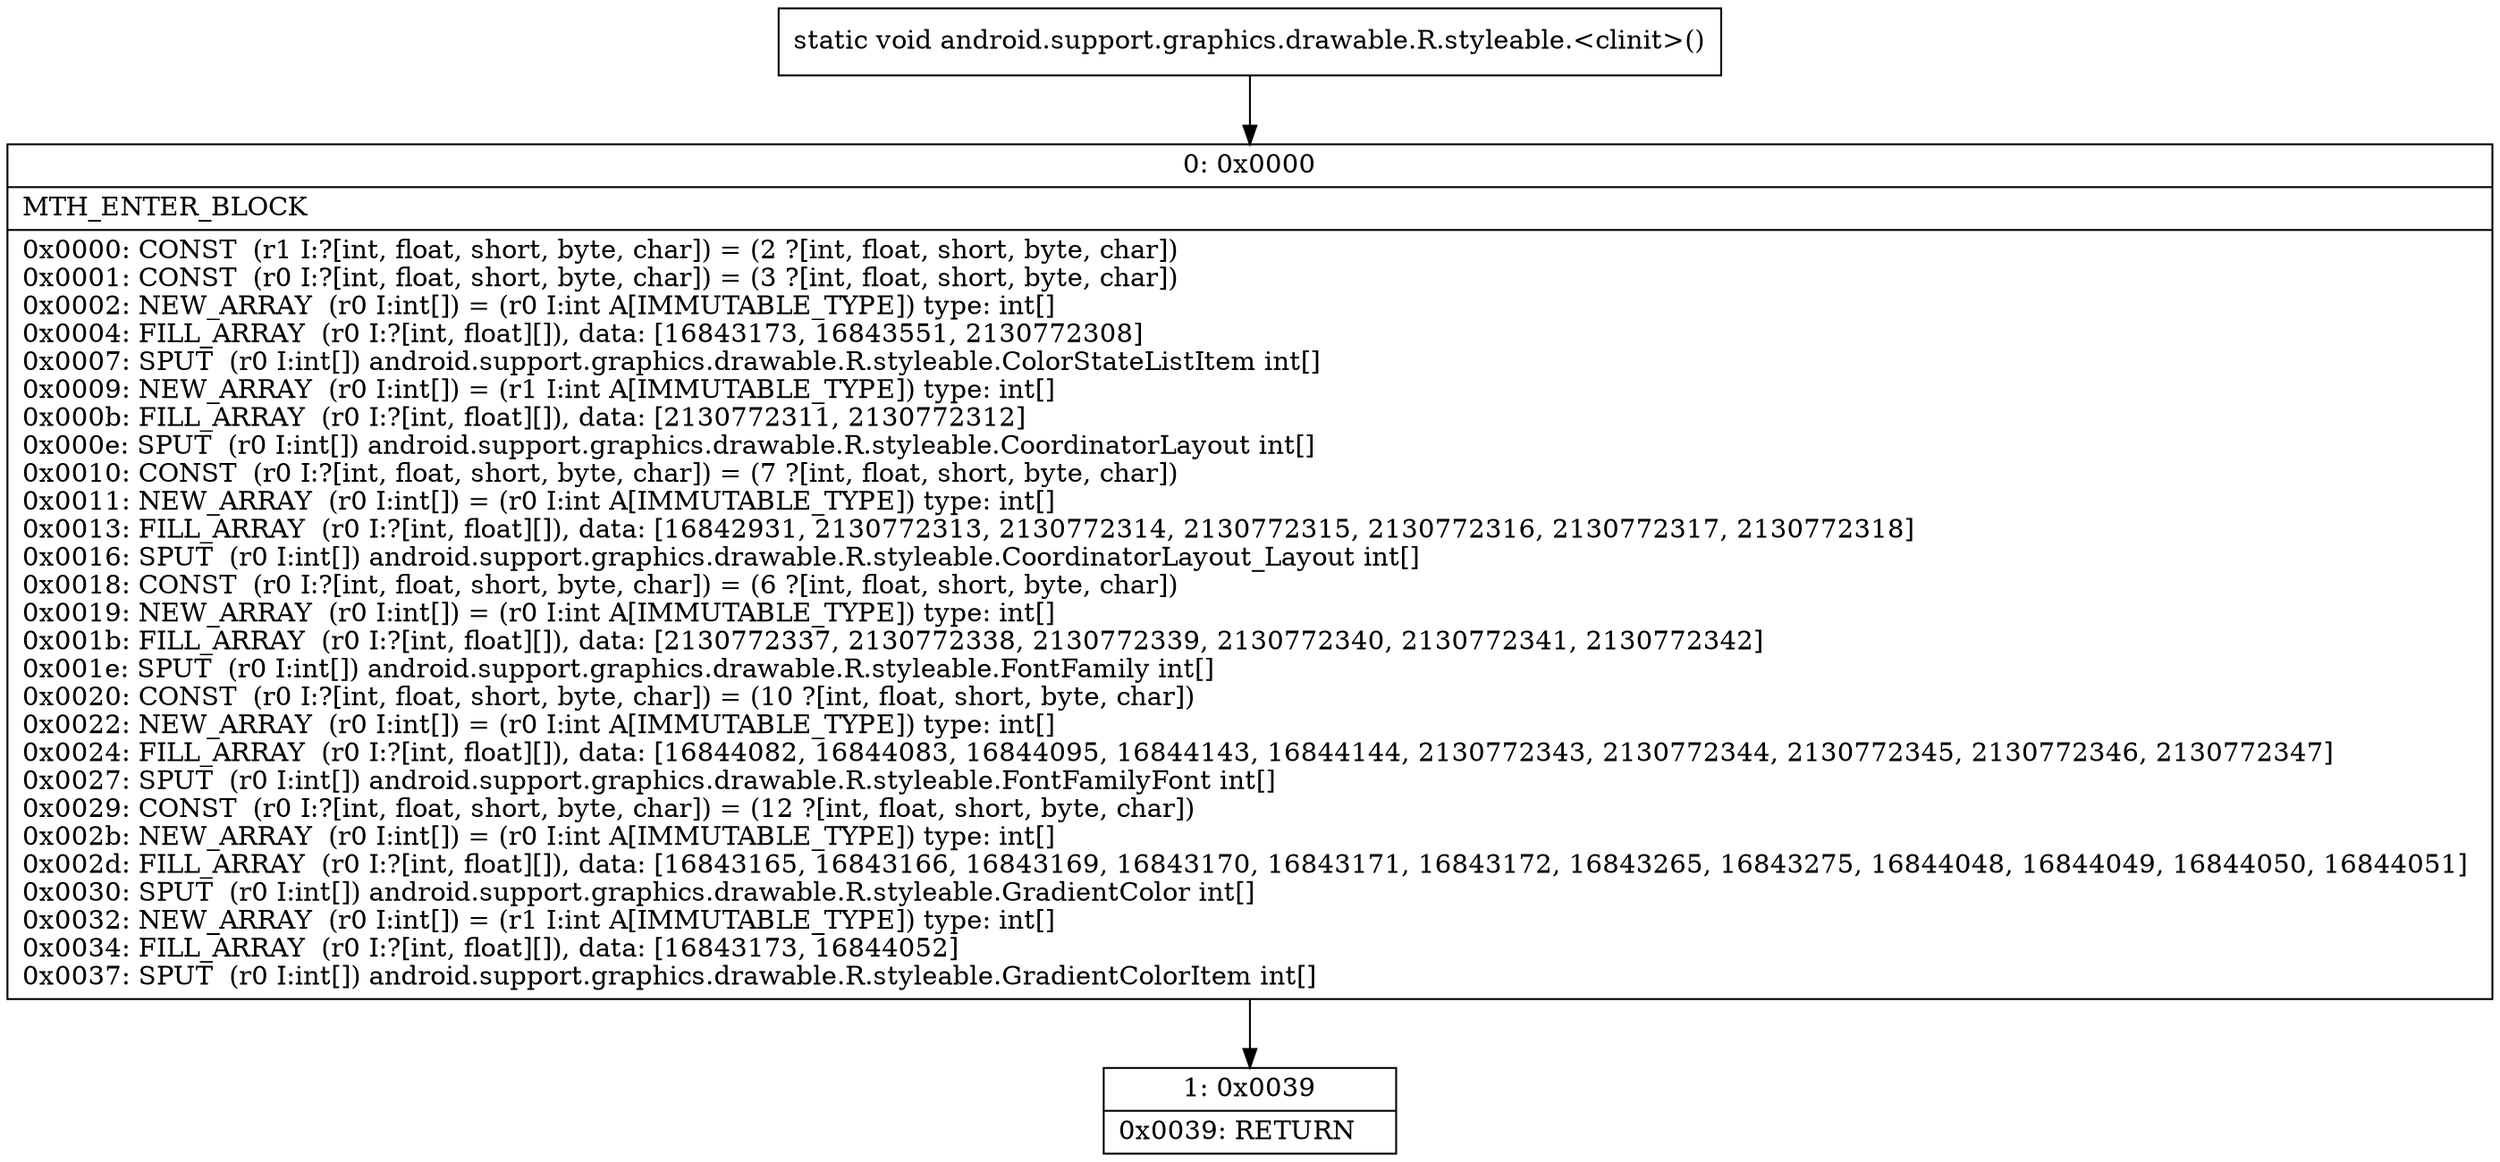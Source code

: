 digraph "CFG forandroid.support.graphics.drawable.R.styleable.\<clinit\>()V" {
Node_0 [shape=record,label="{0\:\ 0x0000|MTH_ENTER_BLOCK\l|0x0000: CONST  (r1 I:?[int, float, short, byte, char]) = (2 ?[int, float, short, byte, char]) \l0x0001: CONST  (r0 I:?[int, float, short, byte, char]) = (3 ?[int, float, short, byte, char]) \l0x0002: NEW_ARRAY  (r0 I:int[]) = (r0 I:int A[IMMUTABLE_TYPE]) type: int[] \l0x0004: FILL_ARRAY  (r0 I:?[int, float][]), data: [16843173, 16843551, 2130772308] \l0x0007: SPUT  (r0 I:int[]) android.support.graphics.drawable.R.styleable.ColorStateListItem int[] \l0x0009: NEW_ARRAY  (r0 I:int[]) = (r1 I:int A[IMMUTABLE_TYPE]) type: int[] \l0x000b: FILL_ARRAY  (r0 I:?[int, float][]), data: [2130772311, 2130772312] \l0x000e: SPUT  (r0 I:int[]) android.support.graphics.drawable.R.styleable.CoordinatorLayout int[] \l0x0010: CONST  (r0 I:?[int, float, short, byte, char]) = (7 ?[int, float, short, byte, char]) \l0x0011: NEW_ARRAY  (r0 I:int[]) = (r0 I:int A[IMMUTABLE_TYPE]) type: int[] \l0x0013: FILL_ARRAY  (r0 I:?[int, float][]), data: [16842931, 2130772313, 2130772314, 2130772315, 2130772316, 2130772317, 2130772318] \l0x0016: SPUT  (r0 I:int[]) android.support.graphics.drawable.R.styleable.CoordinatorLayout_Layout int[] \l0x0018: CONST  (r0 I:?[int, float, short, byte, char]) = (6 ?[int, float, short, byte, char]) \l0x0019: NEW_ARRAY  (r0 I:int[]) = (r0 I:int A[IMMUTABLE_TYPE]) type: int[] \l0x001b: FILL_ARRAY  (r0 I:?[int, float][]), data: [2130772337, 2130772338, 2130772339, 2130772340, 2130772341, 2130772342] \l0x001e: SPUT  (r0 I:int[]) android.support.graphics.drawable.R.styleable.FontFamily int[] \l0x0020: CONST  (r0 I:?[int, float, short, byte, char]) = (10 ?[int, float, short, byte, char]) \l0x0022: NEW_ARRAY  (r0 I:int[]) = (r0 I:int A[IMMUTABLE_TYPE]) type: int[] \l0x0024: FILL_ARRAY  (r0 I:?[int, float][]), data: [16844082, 16844083, 16844095, 16844143, 16844144, 2130772343, 2130772344, 2130772345, 2130772346, 2130772347] \l0x0027: SPUT  (r0 I:int[]) android.support.graphics.drawable.R.styleable.FontFamilyFont int[] \l0x0029: CONST  (r0 I:?[int, float, short, byte, char]) = (12 ?[int, float, short, byte, char]) \l0x002b: NEW_ARRAY  (r0 I:int[]) = (r0 I:int A[IMMUTABLE_TYPE]) type: int[] \l0x002d: FILL_ARRAY  (r0 I:?[int, float][]), data: [16843165, 16843166, 16843169, 16843170, 16843171, 16843172, 16843265, 16843275, 16844048, 16844049, 16844050, 16844051] \l0x0030: SPUT  (r0 I:int[]) android.support.graphics.drawable.R.styleable.GradientColor int[] \l0x0032: NEW_ARRAY  (r0 I:int[]) = (r1 I:int A[IMMUTABLE_TYPE]) type: int[] \l0x0034: FILL_ARRAY  (r0 I:?[int, float][]), data: [16843173, 16844052] \l0x0037: SPUT  (r0 I:int[]) android.support.graphics.drawable.R.styleable.GradientColorItem int[] \l}"];
Node_1 [shape=record,label="{1\:\ 0x0039|0x0039: RETURN   \l}"];
MethodNode[shape=record,label="{static void android.support.graphics.drawable.R.styleable.\<clinit\>() }"];
MethodNode -> Node_0;
Node_0 -> Node_1;
}

